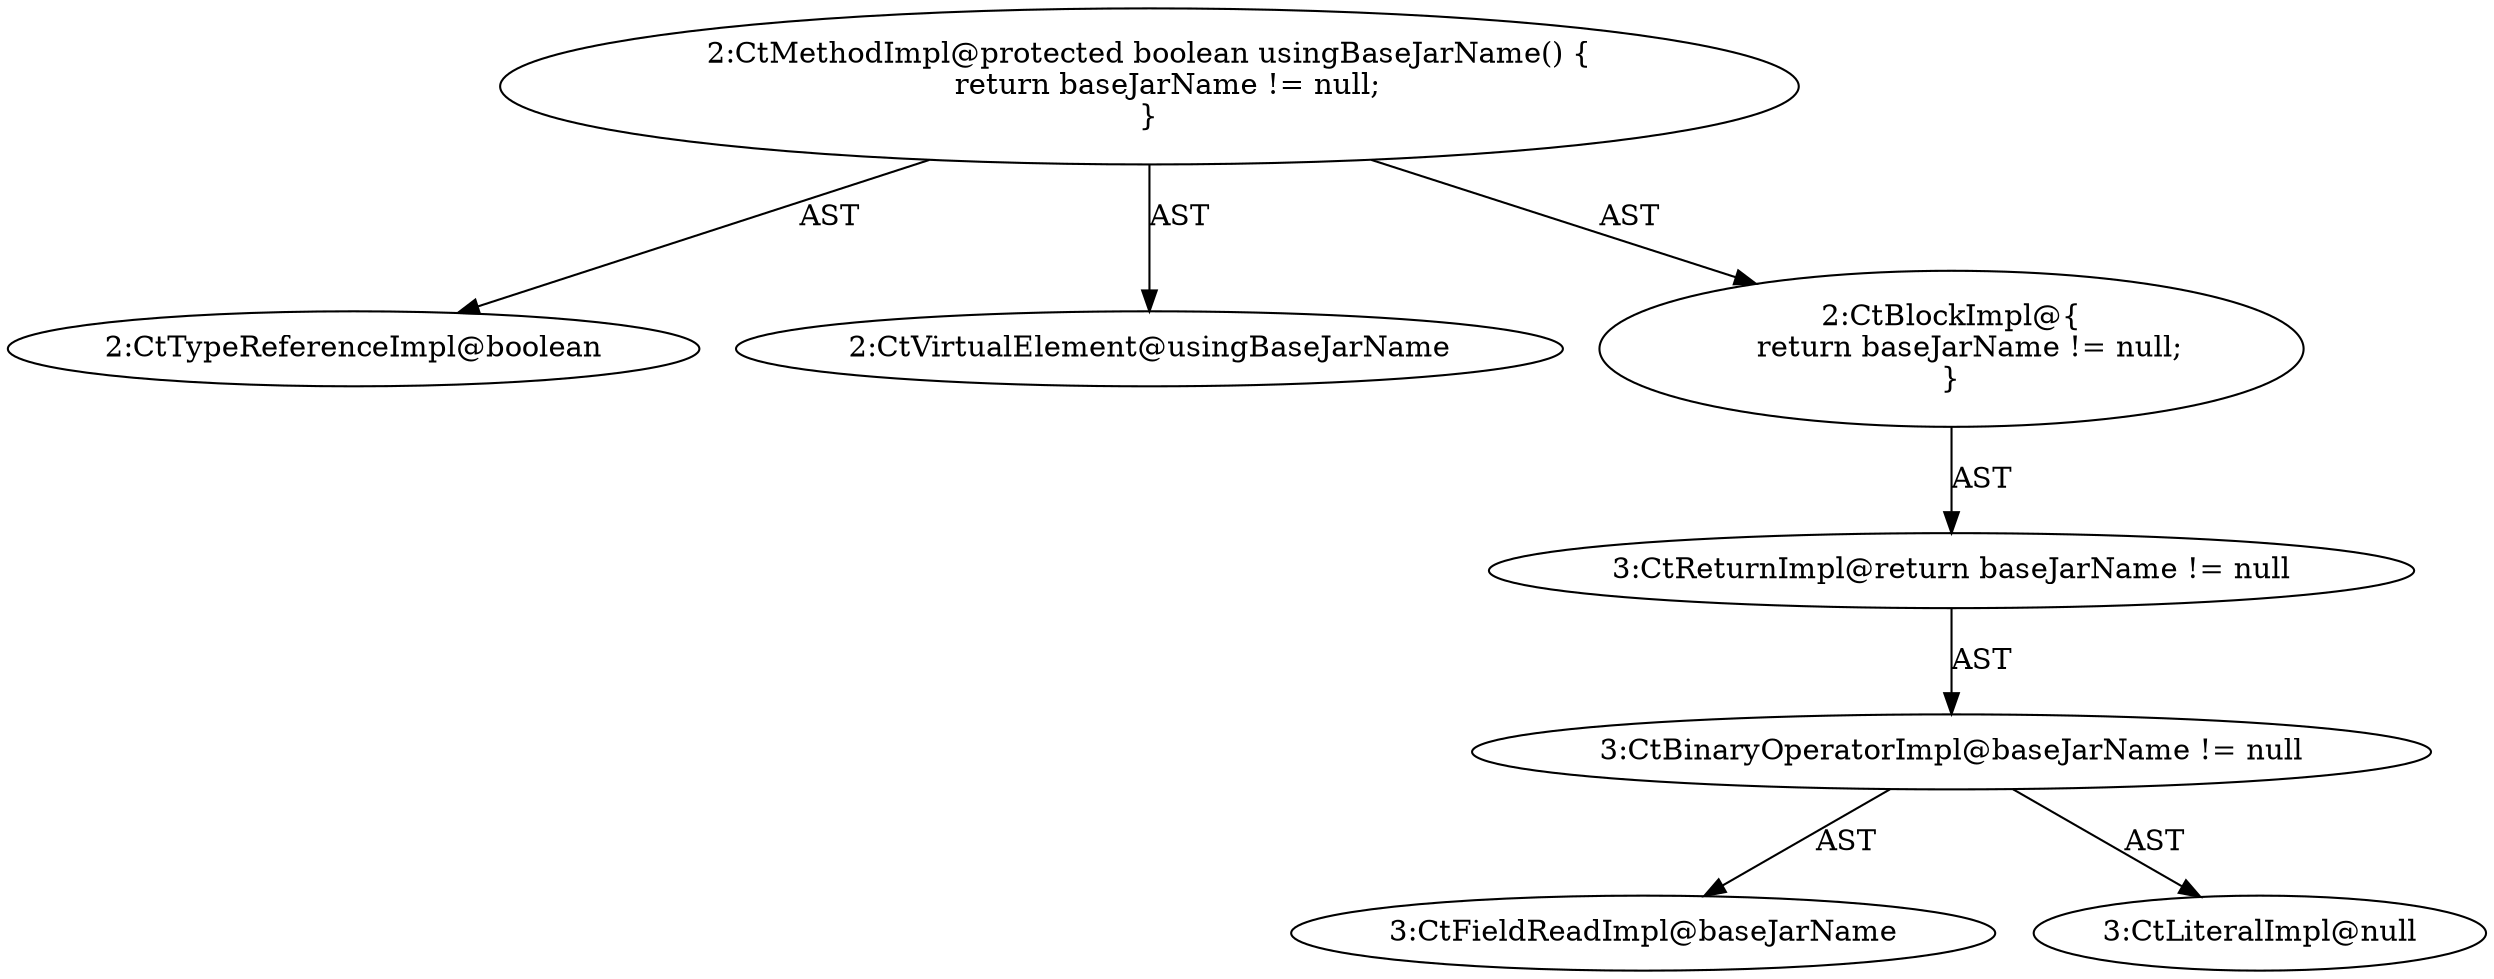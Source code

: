 digraph "usingBaseJarName#?" {
0 [label="2:CtTypeReferenceImpl@boolean" shape=ellipse]
1 [label="2:CtVirtualElement@usingBaseJarName" shape=ellipse]
2 [label="3:CtFieldReadImpl@baseJarName" shape=ellipse]
3 [label="3:CtLiteralImpl@null" shape=ellipse]
4 [label="3:CtBinaryOperatorImpl@baseJarName != null" shape=ellipse]
5 [label="3:CtReturnImpl@return baseJarName != null" shape=ellipse]
6 [label="2:CtBlockImpl@\{
    return baseJarName != null;
\}" shape=ellipse]
7 [label="2:CtMethodImpl@protected boolean usingBaseJarName() \{
    return baseJarName != null;
\}" shape=ellipse]
4 -> 2 [label="AST"];
4 -> 3 [label="AST"];
5 -> 4 [label="AST"];
6 -> 5 [label="AST"];
7 -> 1 [label="AST"];
7 -> 0 [label="AST"];
7 -> 6 [label="AST"];
}